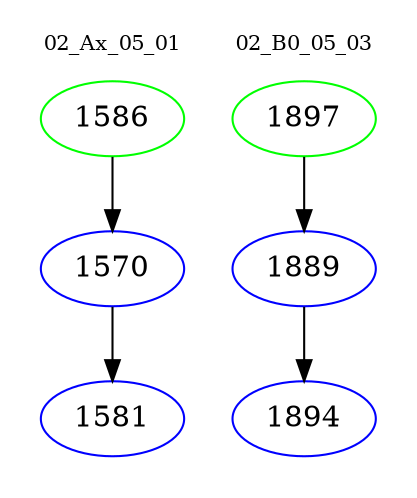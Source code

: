 digraph{
subgraph cluster_0 {
color = white
label = "02_Ax_05_01";
fontsize=10;
T0_1586 [label="1586", color="green"]
T0_1586 -> T0_1570 [color="black"]
T0_1570 [label="1570", color="blue"]
T0_1570 -> T0_1581 [color="black"]
T0_1581 [label="1581", color="blue"]
}
subgraph cluster_1 {
color = white
label = "02_B0_05_03";
fontsize=10;
T1_1897 [label="1897", color="green"]
T1_1897 -> T1_1889 [color="black"]
T1_1889 [label="1889", color="blue"]
T1_1889 -> T1_1894 [color="black"]
T1_1894 [label="1894", color="blue"]
}
}
